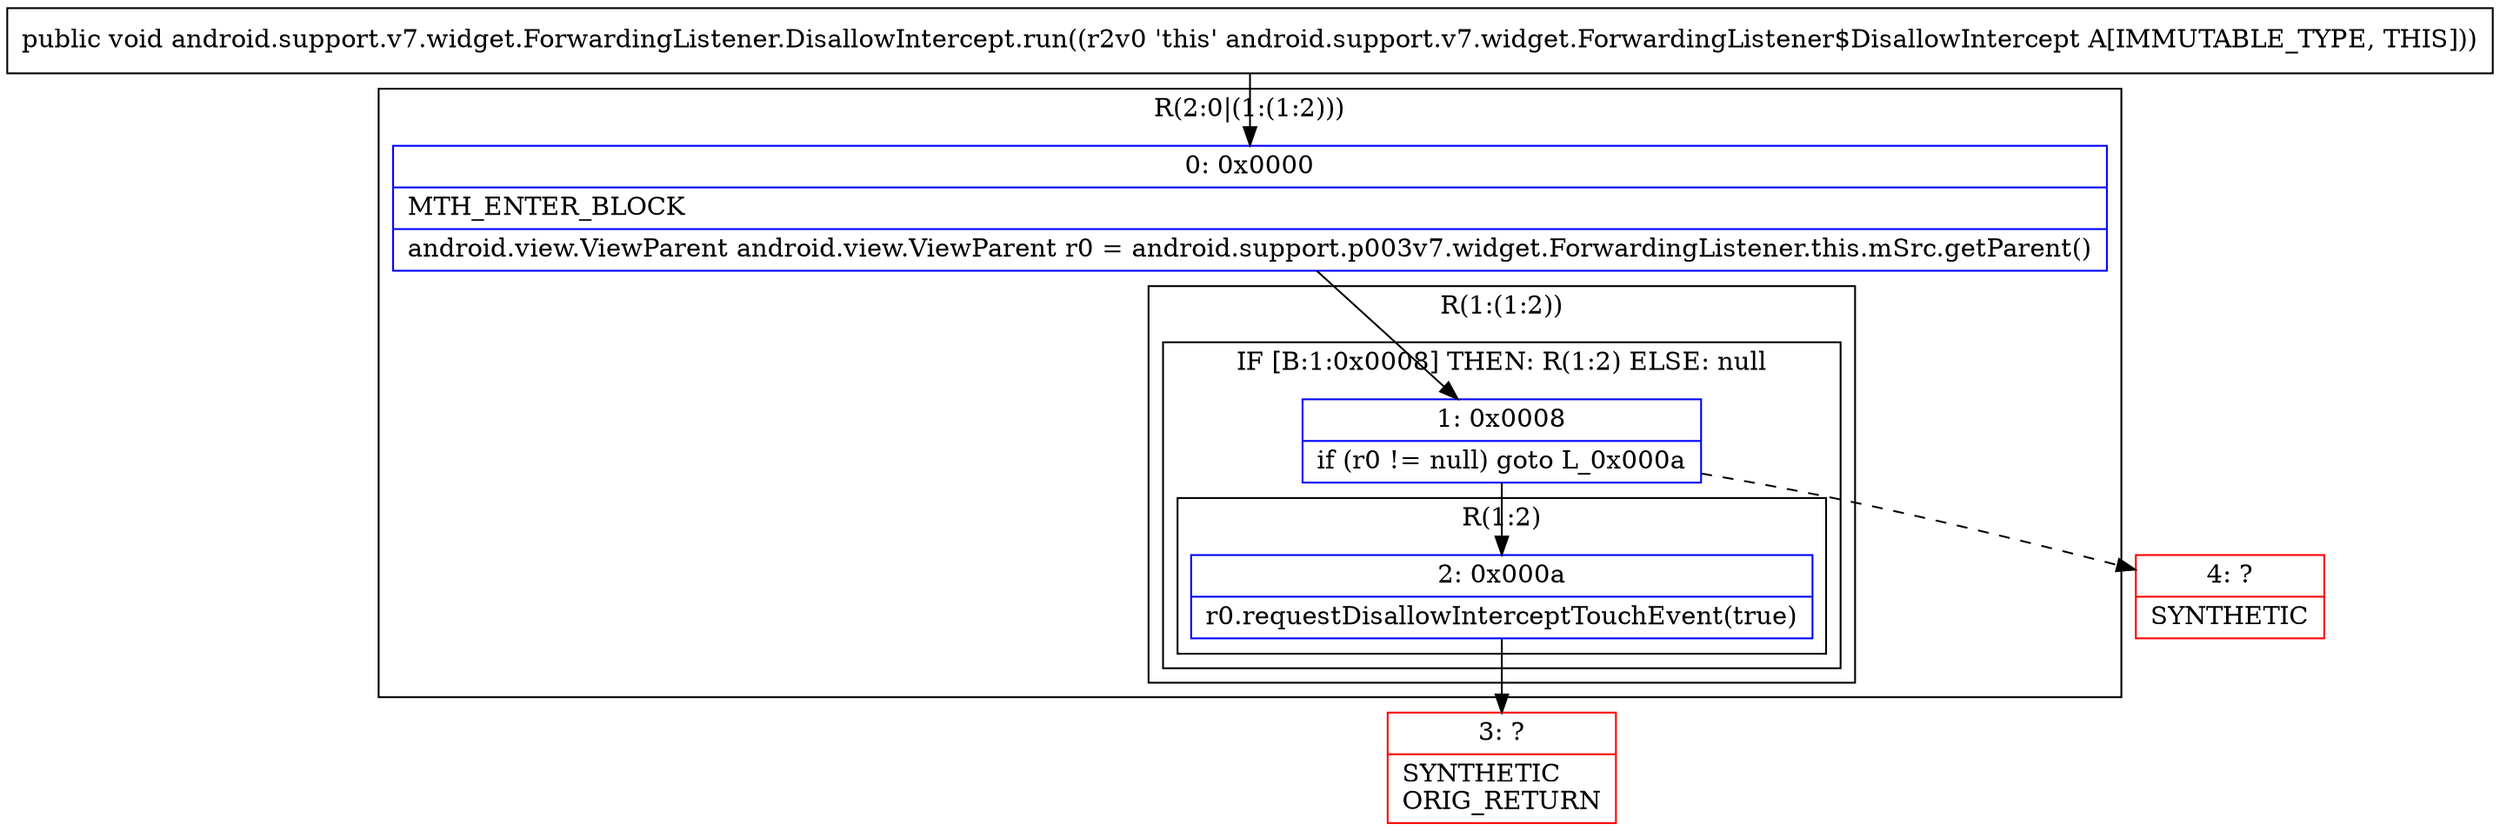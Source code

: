 digraph "CFG forandroid.support.v7.widget.ForwardingListener.DisallowIntercept.run()V" {
subgraph cluster_Region_524756008 {
label = "R(2:0|(1:(1:2)))";
node [shape=record,color=blue];
Node_0 [shape=record,label="{0\:\ 0x0000|MTH_ENTER_BLOCK\l|android.view.ViewParent android.view.ViewParent r0 = android.support.p003v7.widget.ForwardingListener.this.mSrc.getParent()\l}"];
subgraph cluster_Region_1643153175 {
label = "R(1:(1:2))";
node [shape=record,color=blue];
subgraph cluster_IfRegion_415873659 {
label = "IF [B:1:0x0008] THEN: R(1:2) ELSE: null";
node [shape=record,color=blue];
Node_1 [shape=record,label="{1\:\ 0x0008|if (r0 != null) goto L_0x000a\l}"];
subgraph cluster_Region_184137484 {
label = "R(1:2)";
node [shape=record,color=blue];
Node_2 [shape=record,label="{2\:\ 0x000a|r0.requestDisallowInterceptTouchEvent(true)\l}"];
}
}
}
}
Node_3 [shape=record,color=red,label="{3\:\ ?|SYNTHETIC\lORIG_RETURN\l}"];
Node_4 [shape=record,color=red,label="{4\:\ ?|SYNTHETIC\l}"];
MethodNode[shape=record,label="{public void android.support.v7.widget.ForwardingListener.DisallowIntercept.run((r2v0 'this' android.support.v7.widget.ForwardingListener$DisallowIntercept A[IMMUTABLE_TYPE, THIS])) }"];
MethodNode -> Node_0;
Node_0 -> Node_1;
Node_1 -> Node_2;
Node_1 -> Node_4[style=dashed];
Node_2 -> Node_3;
}


